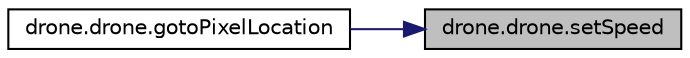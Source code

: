 digraph "drone.drone.setSpeed"
{
 // LATEX_PDF_SIZE
  edge [fontname="Helvetica",fontsize="10",labelfontname="Helvetica",labelfontsize="10"];
  node [fontname="Helvetica",fontsize="10",shape=record];
  rankdir="RL";
  Node1 [label="drone.drone.setSpeed",height=0.2,width=0.4,color="black", fillcolor="grey75", style="filled", fontcolor="black",tooltip=" "];
  Node1 -> Node2 [dir="back",color="midnightblue",fontsize="10",style="solid",fontname="Helvetica"];
  Node2 [label="drone.drone.gotoPixelLocation",height=0.2,width=0.4,color="black", fillcolor="white", style="filled",URL="$classdrone_1_1drone.html#ae43fd70d8978e8566b4cf22a73c43d29",tooltip=" "];
}
